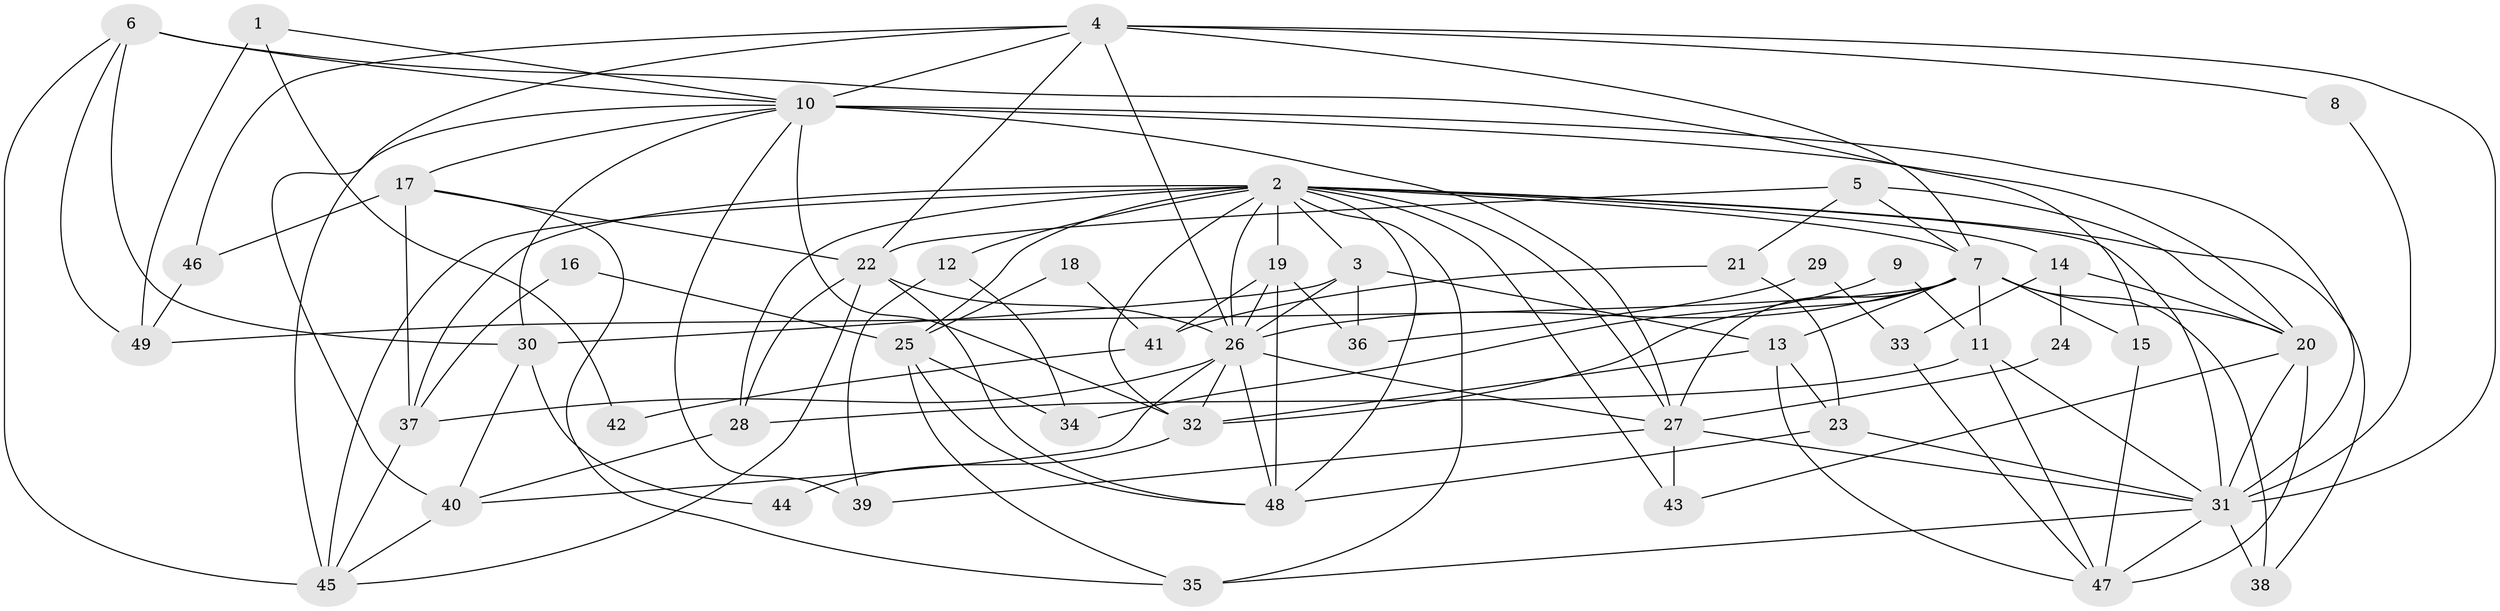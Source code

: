 // original degree distribution, {4: 0.24742268041237114, 7: 0.030927835051546393, 3: 0.26804123711340205, 5: 0.21649484536082475, 2: 0.13402061855670103, 8: 0.010309278350515464, 6: 0.09278350515463918}
// Generated by graph-tools (version 1.1) at 2025/36/03/09/25 02:36:09]
// undirected, 49 vertices, 122 edges
graph export_dot {
graph [start="1"]
  node [color=gray90,style=filled];
  1;
  2;
  3;
  4;
  5;
  6;
  7;
  8;
  9;
  10;
  11;
  12;
  13;
  14;
  15;
  16;
  17;
  18;
  19;
  20;
  21;
  22;
  23;
  24;
  25;
  26;
  27;
  28;
  29;
  30;
  31;
  32;
  33;
  34;
  35;
  36;
  37;
  38;
  39;
  40;
  41;
  42;
  43;
  44;
  45;
  46;
  47;
  48;
  49;
  1 -- 10 [weight=1.0];
  1 -- 42 [weight=1.0];
  1 -- 49 [weight=1.0];
  2 -- 3 [weight=1.0];
  2 -- 7 [weight=1.0];
  2 -- 12 [weight=2.0];
  2 -- 14 [weight=1.0];
  2 -- 19 [weight=2.0];
  2 -- 25 [weight=1.0];
  2 -- 26 [weight=2.0];
  2 -- 27 [weight=1.0];
  2 -- 28 [weight=1.0];
  2 -- 31 [weight=1.0];
  2 -- 32 [weight=1.0];
  2 -- 35 [weight=1.0];
  2 -- 37 [weight=1.0];
  2 -- 38 [weight=1.0];
  2 -- 43 [weight=1.0];
  2 -- 45 [weight=1.0];
  2 -- 48 [weight=1.0];
  3 -- 13 [weight=1.0];
  3 -- 26 [weight=1.0];
  3 -- 30 [weight=1.0];
  3 -- 36 [weight=2.0];
  4 -- 7 [weight=1.0];
  4 -- 8 [weight=1.0];
  4 -- 10 [weight=2.0];
  4 -- 22 [weight=1.0];
  4 -- 26 [weight=2.0];
  4 -- 31 [weight=1.0];
  4 -- 40 [weight=1.0];
  4 -- 46 [weight=1.0];
  5 -- 7 [weight=1.0];
  5 -- 20 [weight=1.0];
  5 -- 21 [weight=1.0];
  5 -- 22 [weight=1.0];
  6 -- 10 [weight=1.0];
  6 -- 15 [weight=1.0];
  6 -- 30 [weight=2.0];
  6 -- 45 [weight=1.0];
  6 -- 49 [weight=1.0];
  7 -- 11 [weight=1.0];
  7 -- 13 [weight=1.0];
  7 -- 15 [weight=1.0];
  7 -- 20 [weight=2.0];
  7 -- 26 [weight=1.0];
  7 -- 27 [weight=1.0];
  7 -- 32 [weight=1.0];
  7 -- 38 [weight=1.0];
  7 -- 49 [weight=1.0];
  8 -- 31 [weight=1.0];
  9 -- 11 [weight=1.0];
  9 -- 34 [weight=1.0];
  10 -- 17 [weight=1.0];
  10 -- 20 [weight=1.0];
  10 -- 27 [weight=2.0];
  10 -- 30 [weight=1.0];
  10 -- 31 [weight=1.0];
  10 -- 32 [weight=1.0];
  10 -- 39 [weight=1.0];
  10 -- 45 [weight=1.0];
  11 -- 28 [weight=1.0];
  11 -- 31 [weight=1.0];
  11 -- 47 [weight=1.0];
  12 -- 34 [weight=1.0];
  12 -- 39 [weight=1.0];
  13 -- 23 [weight=1.0];
  13 -- 32 [weight=1.0];
  13 -- 47 [weight=1.0];
  14 -- 20 [weight=1.0];
  14 -- 24 [weight=1.0];
  14 -- 33 [weight=1.0];
  15 -- 47 [weight=1.0];
  16 -- 25 [weight=1.0];
  16 -- 37 [weight=1.0];
  17 -- 22 [weight=1.0];
  17 -- 35 [weight=1.0];
  17 -- 37 [weight=1.0];
  17 -- 46 [weight=1.0];
  18 -- 25 [weight=1.0];
  18 -- 41 [weight=1.0];
  19 -- 26 [weight=1.0];
  19 -- 36 [weight=1.0];
  19 -- 41 [weight=1.0];
  19 -- 48 [weight=1.0];
  20 -- 31 [weight=2.0];
  20 -- 43 [weight=1.0];
  20 -- 47 [weight=1.0];
  21 -- 23 [weight=1.0];
  21 -- 41 [weight=1.0];
  22 -- 26 [weight=3.0];
  22 -- 28 [weight=1.0];
  22 -- 45 [weight=1.0];
  22 -- 48 [weight=1.0];
  23 -- 31 [weight=1.0];
  23 -- 48 [weight=1.0];
  24 -- 27 [weight=1.0];
  25 -- 34 [weight=1.0];
  25 -- 35 [weight=1.0];
  25 -- 48 [weight=1.0];
  26 -- 27 [weight=1.0];
  26 -- 32 [weight=1.0];
  26 -- 37 [weight=1.0];
  26 -- 40 [weight=1.0];
  26 -- 48 [weight=1.0];
  27 -- 31 [weight=1.0];
  27 -- 39 [weight=1.0];
  27 -- 43 [weight=1.0];
  28 -- 40 [weight=1.0];
  29 -- 33 [weight=1.0];
  29 -- 36 [weight=1.0];
  30 -- 40 [weight=1.0];
  30 -- 44 [weight=1.0];
  31 -- 35 [weight=1.0];
  31 -- 38 [weight=2.0];
  31 -- 47 [weight=1.0];
  32 -- 44 [weight=1.0];
  33 -- 47 [weight=1.0];
  37 -- 45 [weight=1.0];
  40 -- 45 [weight=1.0];
  41 -- 42 [weight=1.0];
  46 -- 49 [weight=1.0];
}
